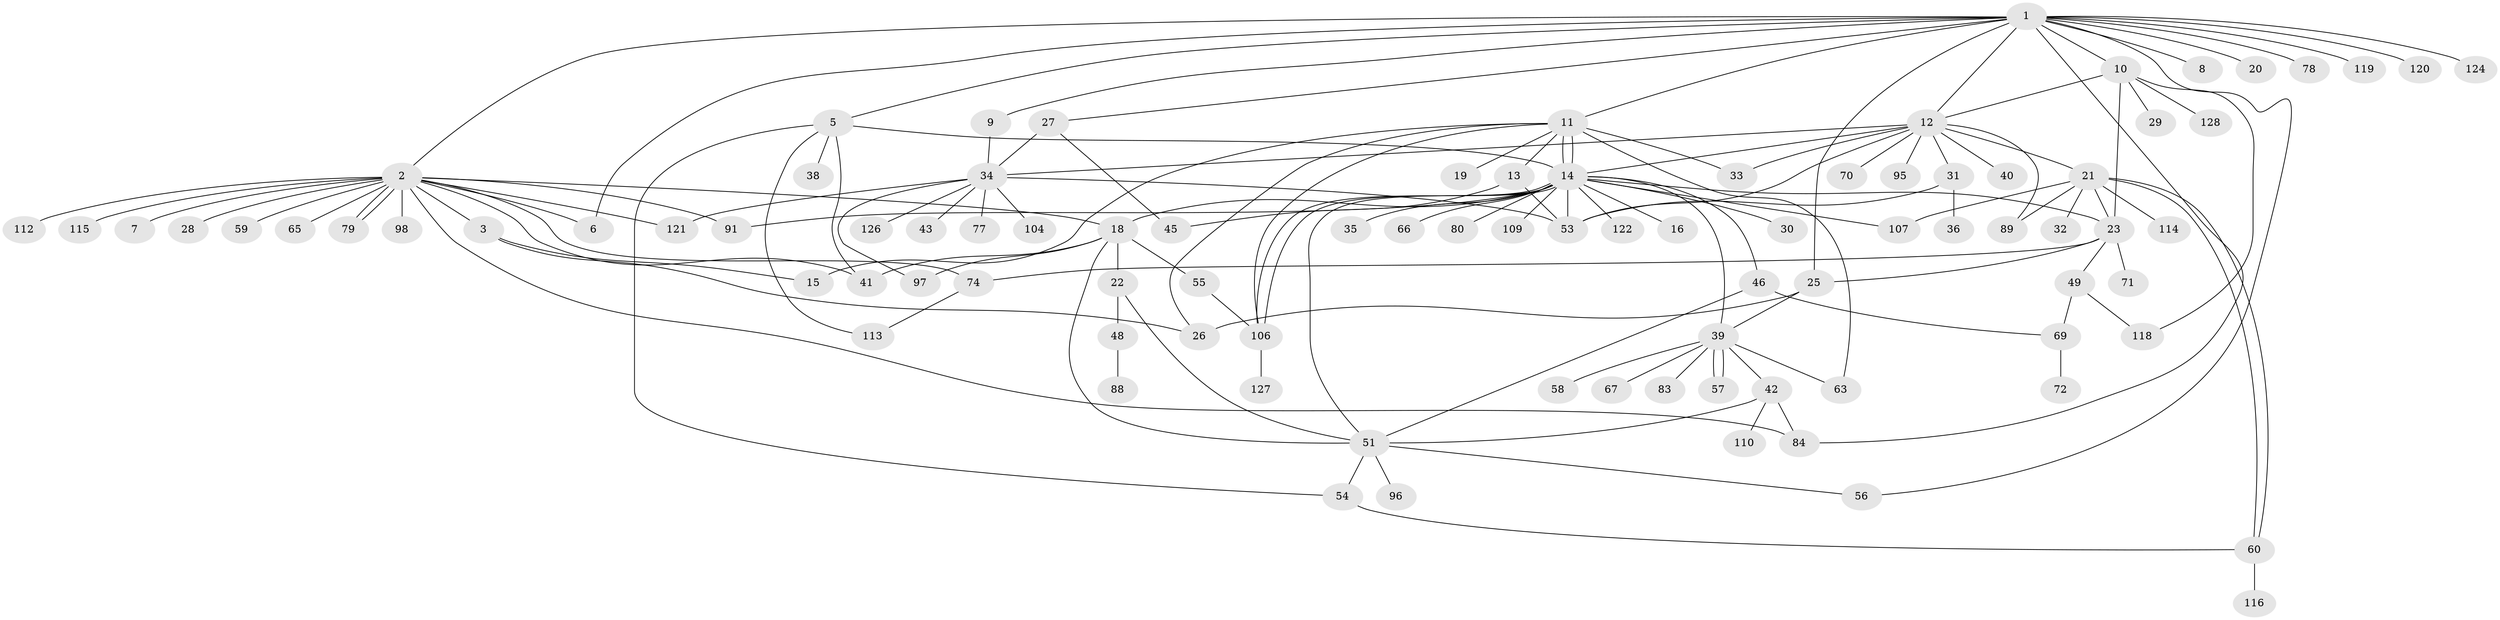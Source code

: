 // Generated by graph-tools (version 1.1) at 2025/23/03/03/25 07:23:51]
// undirected, 93 vertices, 140 edges
graph export_dot {
graph [start="1"]
  node [color=gray90,style=filled];
  1 [super="+4"];
  2 [super="+102"];
  3 [super="+87"];
  5 [super="+62"];
  6 [super="+93"];
  7;
  8;
  9 [super="+92"];
  10 [super="+82"];
  11 [super="+68"];
  12 [super="+17"];
  13 [super="+24"];
  14 [super="+37"];
  15 [super="+64"];
  16;
  18 [super="+99"];
  19;
  20;
  21;
  22;
  23 [super="+111"];
  25 [super="+47"];
  26 [super="+76"];
  27 [super="+52"];
  28;
  29;
  30;
  31 [super="+94"];
  32;
  33;
  34 [super="+50"];
  35;
  36;
  38;
  39 [super="+101"];
  40;
  41 [super="+75"];
  42 [super="+44"];
  43;
  45 [super="+125"];
  46 [super="+81"];
  48 [super="+90"];
  49 [super="+123"];
  51 [super="+61"];
  53 [super="+108"];
  54;
  55;
  56;
  57;
  58;
  59 [super="+85"];
  60 [super="+73"];
  63;
  65;
  66;
  67;
  69;
  70;
  71;
  72 [super="+86"];
  74 [super="+117"];
  77;
  78;
  79 [super="+105"];
  80;
  83;
  84;
  88;
  89 [super="+100"];
  91;
  95;
  96;
  97 [super="+103"];
  98;
  104;
  106;
  107;
  109;
  110;
  112;
  113;
  114;
  115;
  116;
  118;
  119;
  120;
  121;
  122;
  124;
  126;
  127;
  128;
  1 -- 2;
  1 -- 5;
  1 -- 6;
  1 -- 8;
  1 -- 9;
  1 -- 10;
  1 -- 11 [weight=2];
  1 -- 12;
  1 -- 20;
  1 -- 25;
  1 -- 27;
  1 -- 56;
  1 -- 78;
  1 -- 84;
  1 -- 119;
  1 -- 120;
  1 -- 124;
  2 -- 3;
  2 -- 6;
  2 -- 7;
  2 -- 28;
  2 -- 59;
  2 -- 65;
  2 -- 74;
  2 -- 79 [weight=2];
  2 -- 79;
  2 -- 84;
  2 -- 98;
  2 -- 115;
  2 -- 121;
  2 -- 91;
  2 -- 18;
  2 -- 112;
  2 -- 41;
  3 -- 15;
  3 -- 26;
  5 -- 14;
  5 -- 38;
  5 -- 41;
  5 -- 54;
  5 -- 113;
  9 -- 34;
  10 -- 23;
  10 -- 29;
  10 -- 118;
  10 -- 128;
  10 -- 12;
  11 -- 13;
  11 -- 14;
  11 -- 14;
  11 -- 15;
  11 -- 19;
  11 -- 33;
  11 -- 63;
  11 -- 106;
  11 -- 26;
  12 -- 14;
  12 -- 21;
  12 -- 31;
  12 -- 33;
  12 -- 40;
  12 -- 70;
  12 -- 95;
  12 -- 34;
  12 -- 89;
  12 -- 53;
  13 -- 53;
  13 -- 45;
  14 -- 16;
  14 -- 18;
  14 -- 30;
  14 -- 35;
  14 -- 39 [weight=2];
  14 -- 46;
  14 -- 66;
  14 -- 80;
  14 -- 91;
  14 -- 106;
  14 -- 106;
  14 -- 107;
  14 -- 109;
  14 -- 122;
  14 -- 51;
  14 -- 23;
  14 -- 53;
  18 -- 22;
  18 -- 51;
  18 -- 55;
  18 -- 97;
  18 -- 41;
  21 -- 23;
  21 -- 32;
  21 -- 60;
  21 -- 60;
  21 -- 89;
  21 -- 107;
  21 -- 114;
  22 -- 48;
  22 -- 51;
  23 -- 25;
  23 -- 49;
  23 -- 71;
  23 -- 74;
  25 -- 26;
  25 -- 39;
  27 -- 34;
  27 -- 45;
  31 -- 36;
  31 -- 53;
  34 -- 43;
  34 -- 77;
  34 -- 97;
  34 -- 104;
  34 -- 121;
  34 -- 126;
  34 -- 53;
  39 -- 42;
  39 -- 57;
  39 -- 57;
  39 -- 58;
  39 -- 63;
  39 -- 67;
  39 -- 83;
  42 -- 84;
  42 -- 110;
  42 -- 51;
  46 -- 69;
  46 -- 51;
  48 -- 88;
  49 -- 69;
  49 -- 118;
  51 -- 56;
  51 -- 96;
  51 -- 54;
  54 -- 60;
  55 -- 106;
  60 -- 116;
  69 -- 72;
  74 -- 113;
  106 -- 127;
}
